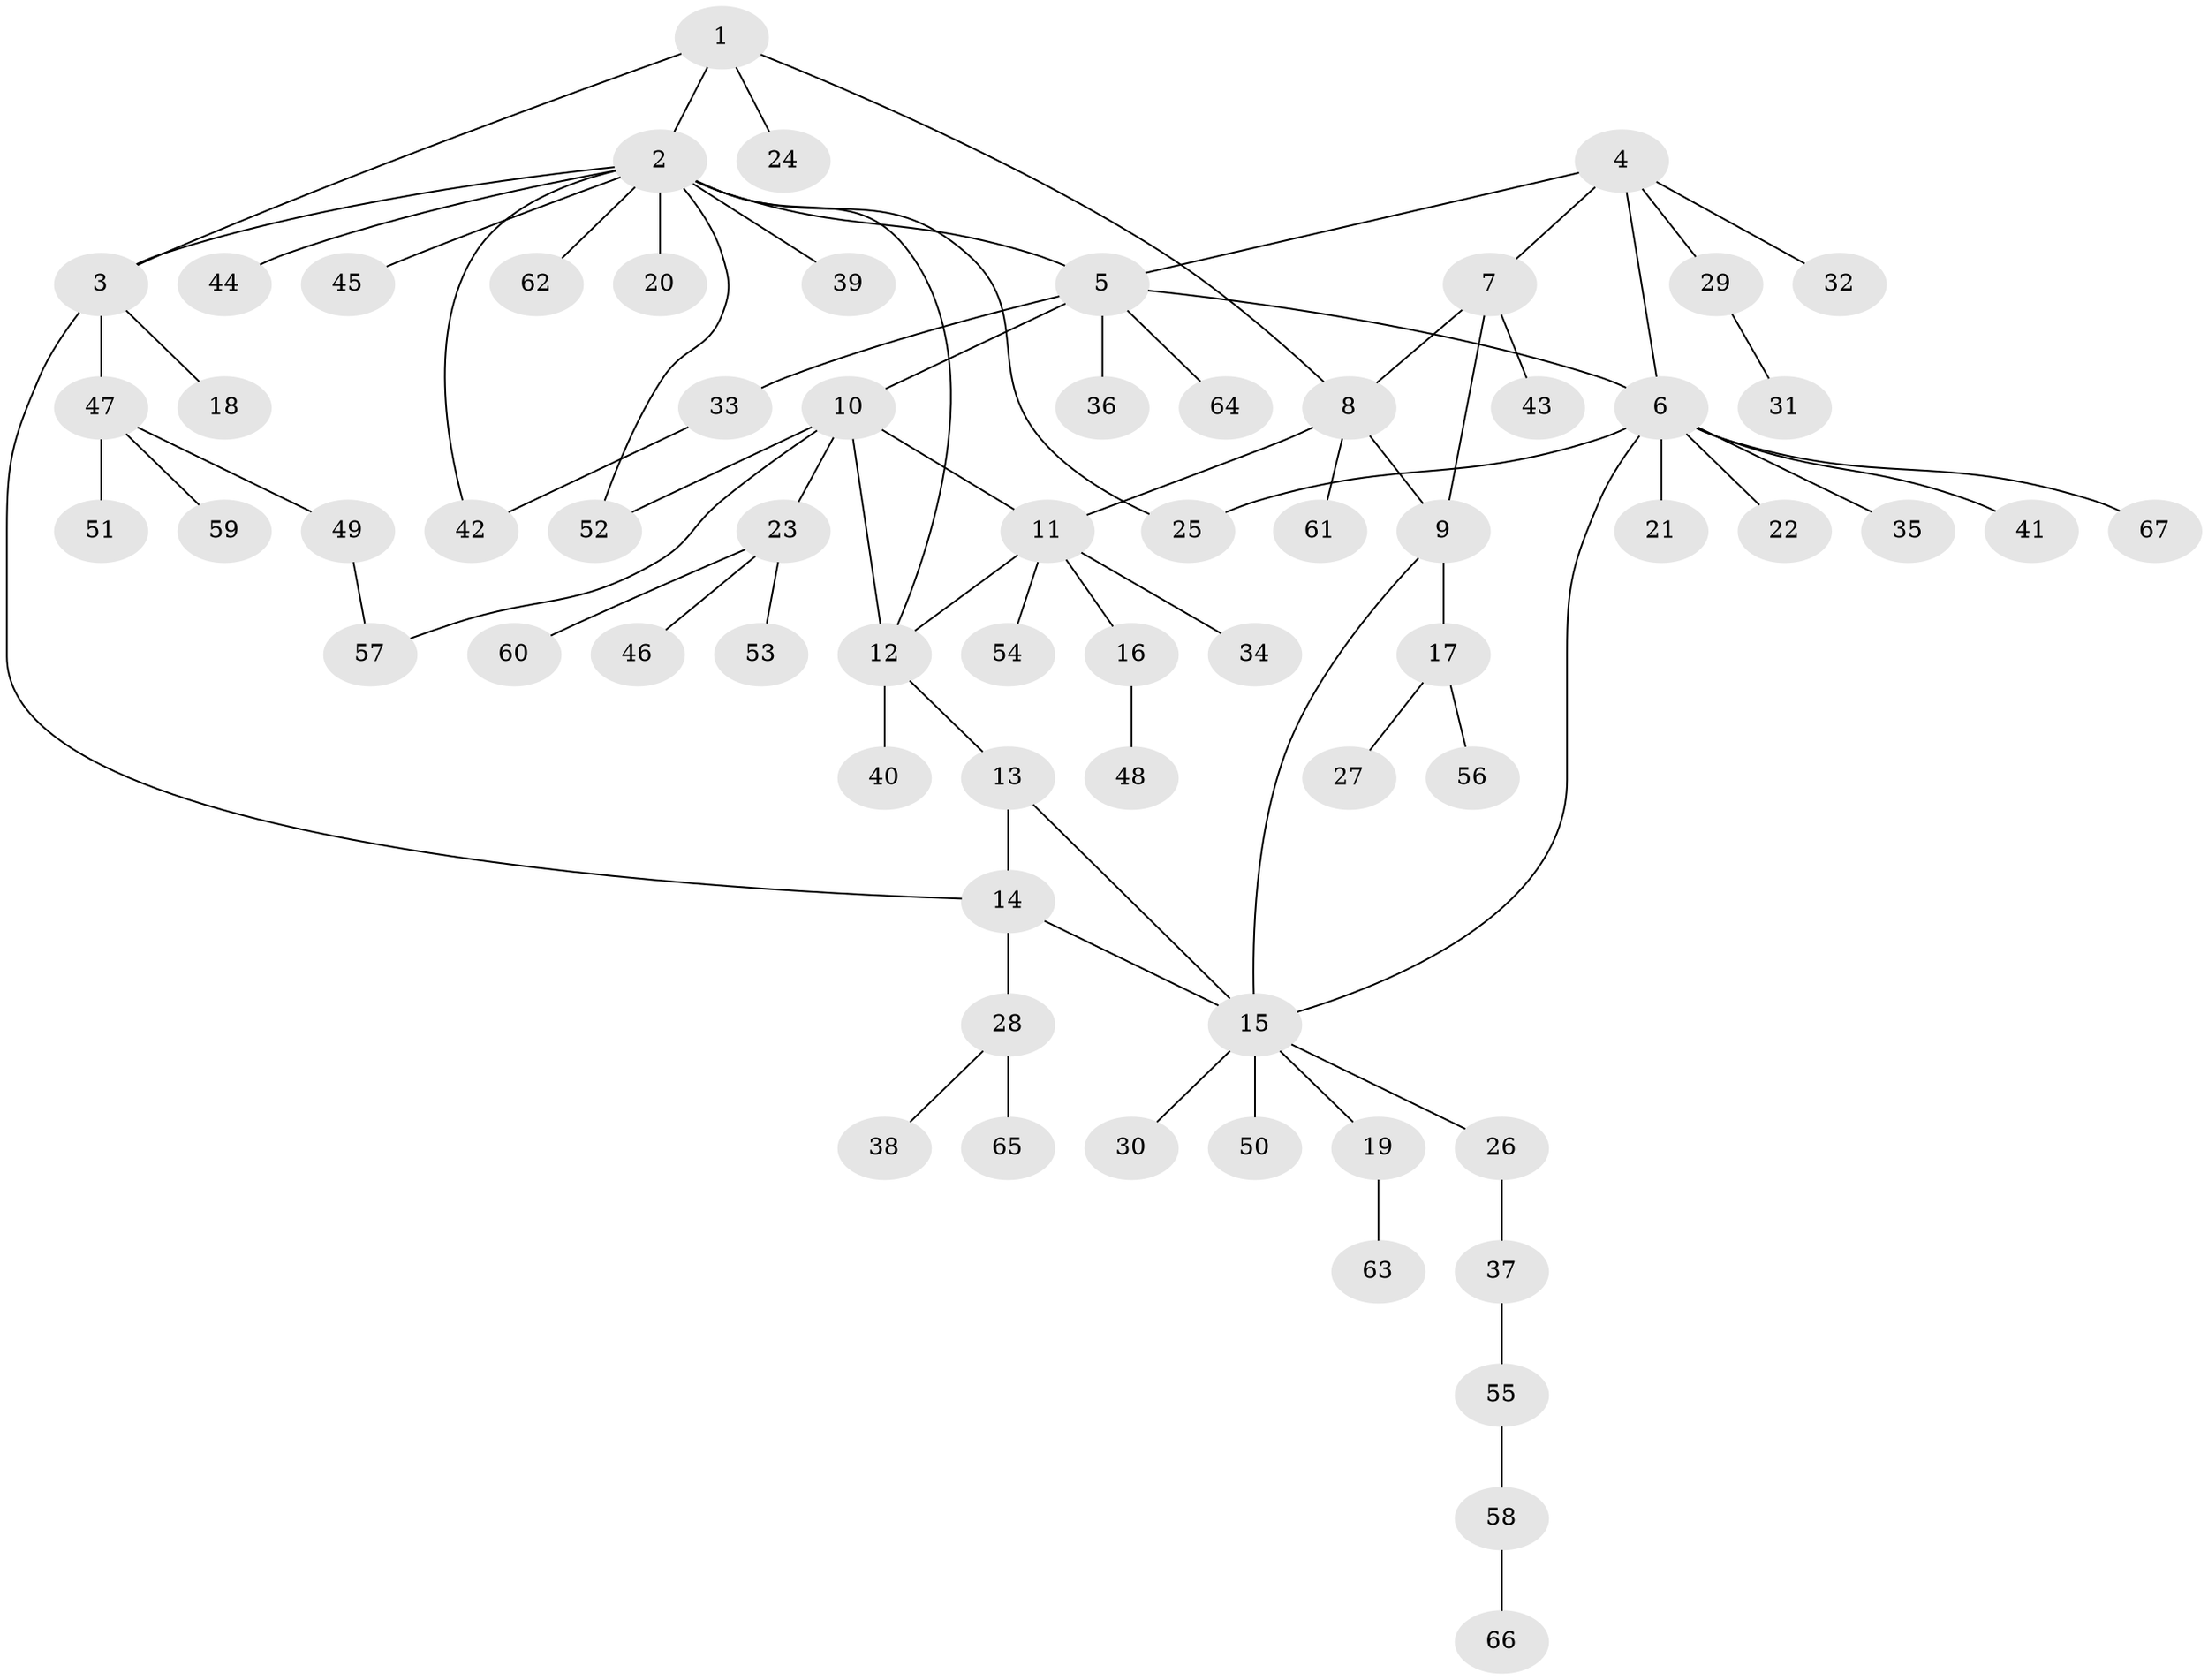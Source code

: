 // Generated by graph-tools (version 1.1) at 2025/15/03/09/25 04:15:51]
// undirected, 67 vertices, 81 edges
graph export_dot {
graph [start="1"]
  node [color=gray90,style=filled];
  1;
  2;
  3;
  4;
  5;
  6;
  7;
  8;
  9;
  10;
  11;
  12;
  13;
  14;
  15;
  16;
  17;
  18;
  19;
  20;
  21;
  22;
  23;
  24;
  25;
  26;
  27;
  28;
  29;
  30;
  31;
  32;
  33;
  34;
  35;
  36;
  37;
  38;
  39;
  40;
  41;
  42;
  43;
  44;
  45;
  46;
  47;
  48;
  49;
  50;
  51;
  52;
  53;
  54;
  55;
  56;
  57;
  58;
  59;
  60;
  61;
  62;
  63;
  64;
  65;
  66;
  67;
  1 -- 2;
  1 -- 3;
  1 -- 8;
  1 -- 24;
  2 -- 3;
  2 -- 5;
  2 -- 12;
  2 -- 20;
  2 -- 25;
  2 -- 39;
  2 -- 42;
  2 -- 44;
  2 -- 45;
  2 -- 52;
  2 -- 62;
  3 -- 14;
  3 -- 18;
  3 -- 47;
  4 -- 5;
  4 -- 6;
  4 -- 7;
  4 -- 29;
  4 -- 32;
  5 -- 6;
  5 -- 10;
  5 -- 33;
  5 -- 36;
  5 -- 64;
  6 -- 15;
  6 -- 21;
  6 -- 22;
  6 -- 25;
  6 -- 35;
  6 -- 41;
  6 -- 67;
  7 -- 8;
  7 -- 9;
  7 -- 43;
  8 -- 9;
  8 -- 11;
  8 -- 61;
  9 -- 15;
  9 -- 17;
  10 -- 11;
  10 -- 12;
  10 -- 23;
  10 -- 52;
  10 -- 57;
  11 -- 12;
  11 -- 16;
  11 -- 34;
  11 -- 54;
  12 -- 13;
  12 -- 40;
  13 -- 14;
  13 -- 15;
  14 -- 15;
  14 -- 28;
  15 -- 19;
  15 -- 26;
  15 -- 30;
  15 -- 50;
  16 -- 48;
  17 -- 27;
  17 -- 56;
  19 -- 63;
  23 -- 46;
  23 -- 53;
  23 -- 60;
  26 -- 37;
  28 -- 38;
  28 -- 65;
  29 -- 31;
  33 -- 42;
  37 -- 55;
  47 -- 49;
  47 -- 51;
  47 -- 59;
  49 -- 57;
  55 -- 58;
  58 -- 66;
}
